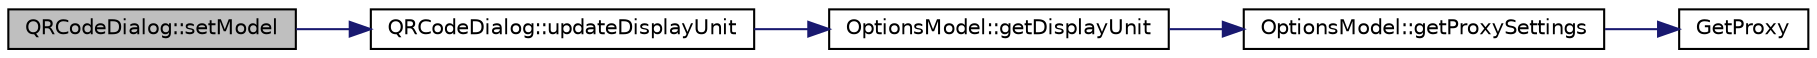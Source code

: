 digraph "QRCodeDialog::setModel"
{
  edge [fontname="Helvetica",fontsize="10",labelfontname="Helvetica",labelfontsize="10"];
  node [fontname="Helvetica",fontsize="10",shape=record];
  rankdir="LR";
  Node69 [label="QRCodeDialog::setModel",height=0.2,width=0.4,color="black", fillcolor="grey75", style="filled", fontcolor="black"];
  Node69 -> Node70 [color="midnightblue",fontsize="10",style="solid",fontname="Helvetica"];
  Node70 [label="QRCodeDialog::updateDisplayUnit",height=0.2,width=0.4,color="black", fillcolor="white", style="filled",URL="$db/dd7/class_q_r_code_dialog.html#a8988ab72614daa0b397cd42a3eed0a17"];
  Node70 -> Node71 [color="midnightblue",fontsize="10",style="solid",fontname="Helvetica"];
  Node71 [label="OptionsModel::getDisplayUnit",height=0.2,width=0.4,color="black", fillcolor="white", style="filled",URL="$da/d1f/class_options_model.html#a3b6e4d4ef42be3aaba315b8cd14f468e"];
  Node71 -> Node72 [color="midnightblue",fontsize="10",style="solid",fontname="Helvetica"];
  Node72 [label="OptionsModel::getProxySettings",height=0.2,width=0.4,color="black", fillcolor="white", style="filled",URL="$da/d1f/class_options_model.html#a0fa582a801df3753c2c50840c40bb350"];
  Node72 -> Node73 [color="midnightblue",fontsize="10",style="solid",fontname="Helvetica"];
  Node73 [label="GetProxy",height=0.2,width=0.4,color="black", fillcolor="white", style="filled",URL="$d0/d0e/netbase_8cpp.html#a4e67b39fc1769663260d791d2f4d049d"];
}
